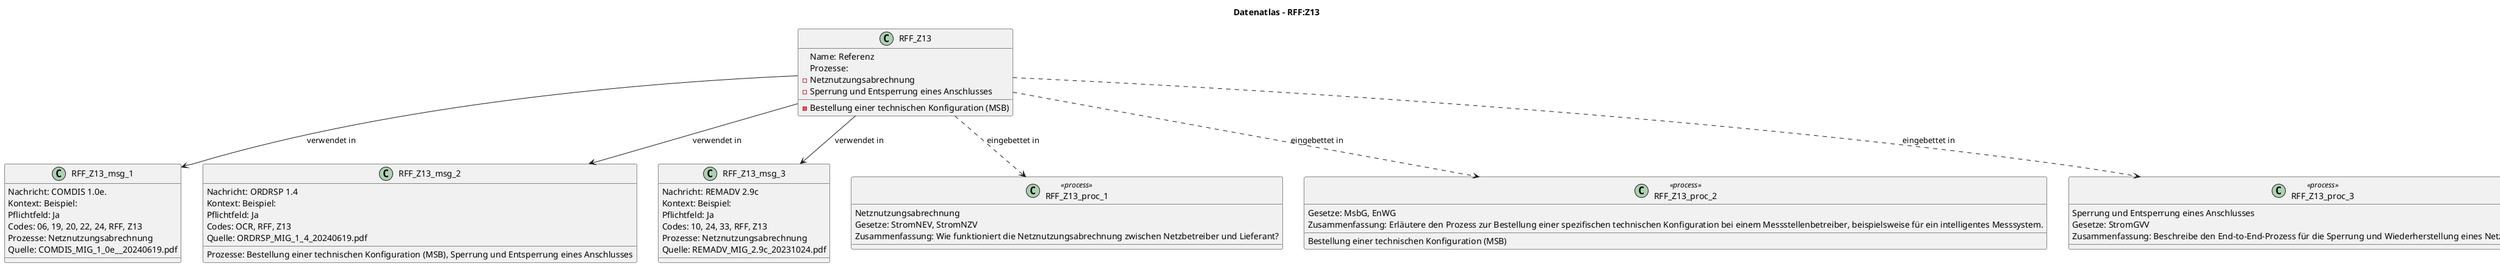 @startuml
title Datenatlas – RFF:Z13
class RFF_Z13 {
  Name: Referenz
  Prozesse:
    - Netznutzungsabrechnung
    - Bestellung einer technischen Konfiguration (MSB)
    - Sperrung und Entsperrung eines Anschlusses
}
class RFF_Z13_msg_1 {
  Nachricht: COMDIS 1.0e.
  Kontext: Beispiel:
  Pflichtfeld: Ja
  Codes: 06, 19, 20, 22, 24, RFF, Z13
  Prozesse: Netznutzungsabrechnung
  Quelle: COMDIS_MIG_1_0e__20240619.pdf
}
RFF_Z13 --> RFF_Z13_msg_1 : verwendet in
class RFF_Z13_msg_2 {
  Nachricht: ORDRSP 1.4
  Kontext: Beispiel:
  Pflichtfeld: Ja
  Codes: OCR, RFF, Z13
  Prozesse: Bestellung einer technischen Konfiguration (MSB), Sperrung und Entsperrung eines Anschlusses
  Quelle: ORDRSP_MIG_1_4_20240619.pdf
}
RFF_Z13 --> RFF_Z13_msg_2 : verwendet in
class RFF_Z13_msg_3 {
  Nachricht: REMADV 2.9c
  Kontext: Beispiel:
  Pflichtfeld: Ja
  Codes: 10, 24, 33, RFF, Z13
  Prozesse: Netznutzungsabrechnung
  Quelle: REMADV_MIG_2.9c_20231024.pdf
}
RFF_Z13 --> RFF_Z13_msg_3 : verwendet in
class RFF_Z13_proc_1 <<process>> {
  Netznutzungsabrechnung
  Gesetze: StromNEV, StromNZV
  Zusammenfassung: Wie funktioniert die Netznutzungsabrechnung zwischen Netzbetreiber und Lieferant?
}
RFF_Z13 ..> RFF_Z13_proc_1 : eingebettet in
class RFF_Z13_proc_2 <<process>> {
  Bestellung einer technischen Konfiguration (MSB)
  Gesetze: MsbG, EnWG
  Zusammenfassung: Erläutere den Prozess zur Bestellung einer spezifischen technischen Konfiguration bei einem Messstellenbetreiber, beispielsweise für ein intelligentes Messsystem.
}
RFF_Z13 ..> RFF_Z13_proc_2 : eingebettet in
class RFF_Z13_proc_3 <<process>> {
  Sperrung und Entsperrung eines Anschlusses
  Gesetze: StromGVV
  Zusammenfassung: Beschreibe den End-to-End-Prozess für die Sperrung und Wiederherstellung eines Netzanschlusses.
}
RFF_Z13 ..> RFF_Z13_proc_3 : eingebettet in
@enduml